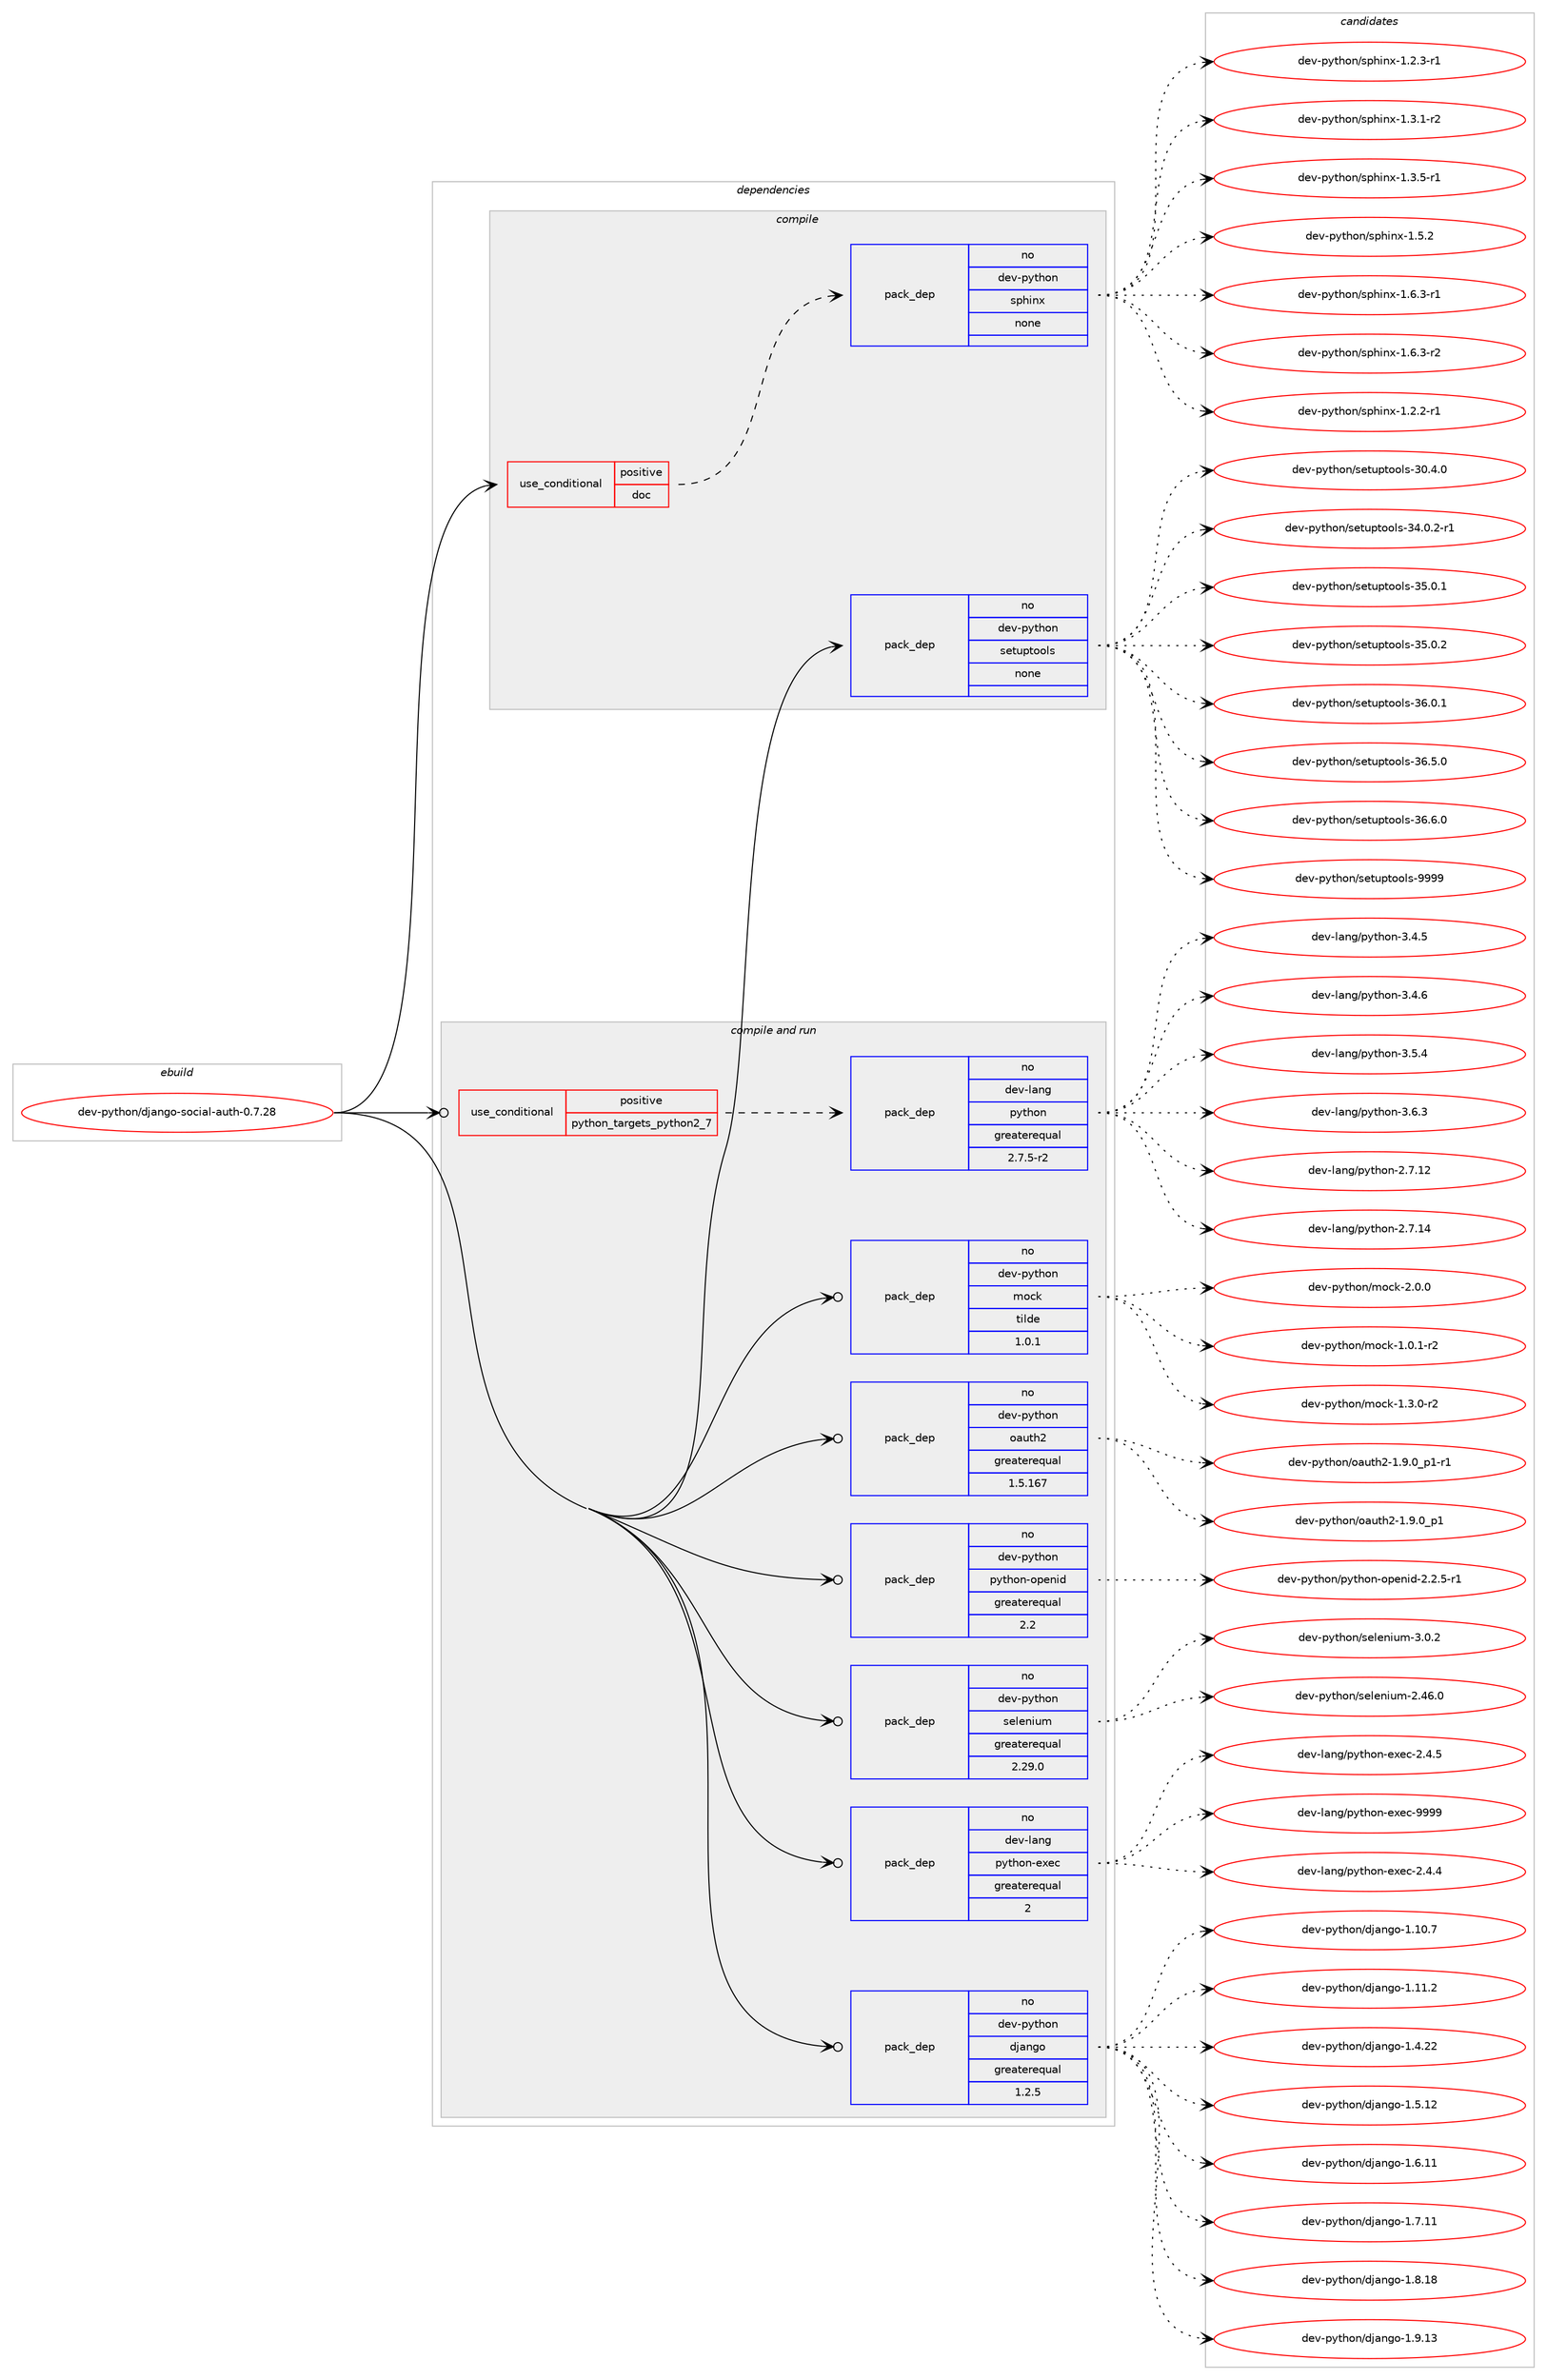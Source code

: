 digraph prolog {

# *************
# Graph options
# *************

newrank=true;
concentrate=true;
compound=true;
graph [rankdir=LR,fontname=Helvetica,fontsize=10,ranksep=1.5];#, ranksep=2.5, nodesep=0.2];
edge  [arrowhead=vee];
node  [fontname=Helvetica,fontsize=10];

# **********
# The ebuild
# **********

subgraph cluster_leftcol {
color=gray;
rank=same;
label=<<i>ebuild</i>>;
id [label="dev-python/django-social-auth-0.7.28", color=red, width=4, href="../dev-python/django-social-auth-0.7.28.svg"];
}

# ****************
# The dependencies
# ****************

subgraph cluster_midcol {
color=gray;
label=<<i>dependencies</i>>;
subgraph cluster_compile {
fillcolor="#eeeeee";
style=filled;
label=<<i>compile</i>>;
subgraph cond31895 {
dependency154436 [label=<<TABLE BORDER="0" CELLBORDER="1" CELLSPACING="0" CELLPADDING="4"><TR><TD ROWSPAN="3" CELLPADDING="10">use_conditional</TD></TR><TR><TD>positive</TD></TR><TR><TD>doc</TD></TR></TABLE>>, shape=none, color=red];
subgraph pack118709 {
dependency154437 [label=<<TABLE BORDER="0" CELLBORDER="1" CELLSPACING="0" CELLPADDING="4" WIDTH="220"><TR><TD ROWSPAN="6" CELLPADDING="30">pack_dep</TD></TR><TR><TD WIDTH="110">no</TD></TR><TR><TD>dev-python</TD></TR><TR><TD>sphinx</TD></TR><TR><TD>none</TD></TR><TR><TD></TD></TR></TABLE>>, shape=none, color=blue];
}
dependency154436:e -> dependency154437:w [weight=20,style="dashed",arrowhead="vee"];
}
id:e -> dependency154436:w [weight=20,style="solid",arrowhead="vee"];
subgraph pack118710 {
dependency154438 [label=<<TABLE BORDER="0" CELLBORDER="1" CELLSPACING="0" CELLPADDING="4" WIDTH="220"><TR><TD ROWSPAN="6" CELLPADDING="30">pack_dep</TD></TR><TR><TD WIDTH="110">no</TD></TR><TR><TD>dev-python</TD></TR><TR><TD>setuptools</TD></TR><TR><TD>none</TD></TR><TR><TD></TD></TR></TABLE>>, shape=none, color=blue];
}
id:e -> dependency154438:w [weight=20,style="solid",arrowhead="vee"];
}
subgraph cluster_compileandrun {
fillcolor="#eeeeee";
style=filled;
label=<<i>compile and run</i>>;
subgraph cond31896 {
dependency154439 [label=<<TABLE BORDER="0" CELLBORDER="1" CELLSPACING="0" CELLPADDING="4"><TR><TD ROWSPAN="3" CELLPADDING="10">use_conditional</TD></TR><TR><TD>positive</TD></TR><TR><TD>python_targets_python2_7</TD></TR></TABLE>>, shape=none, color=red];
subgraph pack118711 {
dependency154440 [label=<<TABLE BORDER="0" CELLBORDER="1" CELLSPACING="0" CELLPADDING="4" WIDTH="220"><TR><TD ROWSPAN="6" CELLPADDING="30">pack_dep</TD></TR><TR><TD WIDTH="110">no</TD></TR><TR><TD>dev-lang</TD></TR><TR><TD>python</TD></TR><TR><TD>greaterequal</TD></TR><TR><TD>2.7.5-r2</TD></TR></TABLE>>, shape=none, color=blue];
}
dependency154439:e -> dependency154440:w [weight=20,style="dashed",arrowhead="vee"];
}
id:e -> dependency154439:w [weight=20,style="solid",arrowhead="odotvee"];
subgraph pack118712 {
dependency154441 [label=<<TABLE BORDER="0" CELLBORDER="1" CELLSPACING="0" CELLPADDING="4" WIDTH="220"><TR><TD ROWSPAN="6" CELLPADDING="30">pack_dep</TD></TR><TR><TD WIDTH="110">no</TD></TR><TR><TD>dev-lang</TD></TR><TR><TD>python-exec</TD></TR><TR><TD>greaterequal</TD></TR><TR><TD>2</TD></TR></TABLE>>, shape=none, color=blue];
}
id:e -> dependency154441:w [weight=20,style="solid",arrowhead="odotvee"];
subgraph pack118713 {
dependency154442 [label=<<TABLE BORDER="0" CELLBORDER="1" CELLSPACING="0" CELLPADDING="4" WIDTH="220"><TR><TD ROWSPAN="6" CELLPADDING="30">pack_dep</TD></TR><TR><TD WIDTH="110">no</TD></TR><TR><TD>dev-python</TD></TR><TR><TD>django</TD></TR><TR><TD>greaterequal</TD></TR><TR><TD>1.2.5</TD></TR></TABLE>>, shape=none, color=blue];
}
id:e -> dependency154442:w [weight=20,style="solid",arrowhead="odotvee"];
subgraph pack118714 {
dependency154443 [label=<<TABLE BORDER="0" CELLBORDER="1" CELLSPACING="0" CELLPADDING="4" WIDTH="220"><TR><TD ROWSPAN="6" CELLPADDING="30">pack_dep</TD></TR><TR><TD WIDTH="110">no</TD></TR><TR><TD>dev-python</TD></TR><TR><TD>mock</TD></TR><TR><TD>tilde</TD></TR><TR><TD>1.0.1</TD></TR></TABLE>>, shape=none, color=blue];
}
id:e -> dependency154443:w [weight=20,style="solid",arrowhead="odotvee"];
subgraph pack118715 {
dependency154444 [label=<<TABLE BORDER="0" CELLBORDER="1" CELLSPACING="0" CELLPADDING="4" WIDTH="220"><TR><TD ROWSPAN="6" CELLPADDING="30">pack_dep</TD></TR><TR><TD WIDTH="110">no</TD></TR><TR><TD>dev-python</TD></TR><TR><TD>oauth2</TD></TR><TR><TD>greaterequal</TD></TR><TR><TD>1.5.167</TD></TR></TABLE>>, shape=none, color=blue];
}
id:e -> dependency154444:w [weight=20,style="solid",arrowhead="odotvee"];
subgraph pack118716 {
dependency154445 [label=<<TABLE BORDER="0" CELLBORDER="1" CELLSPACING="0" CELLPADDING="4" WIDTH="220"><TR><TD ROWSPAN="6" CELLPADDING="30">pack_dep</TD></TR><TR><TD WIDTH="110">no</TD></TR><TR><TD>dev-python</TD></TR><TR><TD>python-openid</TD></TR><TR><TD>greaterequal</TD></TR><TR><TD>2.2</TD></TR></TABLE>>, shape=none, color=blue];
}
id:e -> dependency154445:w [weight=20,style="solid",arrowhead="odotvee"];
subgraph pack118717 {
dependency154446 [label=<<TABLE BORDER="0" CELLBORDER="1" CELLSPACING="0" CELLPADDING="4" WIDTH="220"><TR><TD ROWSPAN="6" CELLPADDING="30">pack_dep</TD></TR><TR><TD WIDTH="110">no</TD></TR><TR><TD>dev-python</TD></TR><TR><TD>selenium</TD></TR><TR><TD>greaterequal</TD></TR><TR><TD>2.29.0</TD></TR></TABLE>>, shape=none, color=blue];
}
id:e -> dependency154446:w [weight=20,style="solid",arrowhead="odotvee"];
}
subgraph cluster_run {
fillcolor="#eeeeee";
style=filled;
label=<<i>run</i>>;
}
}

# **************
# The candidates
# **************

subgraph cluster_choices {
rank=same;
color=gray;
label=<<i>candidates</i>>;

subgraph choice118709 {
color=black;
nodesep=1;
choice10010111845112121116104111110471151121041051101204549465046504511449 [label="dev-python/sphinx-1.2.2-r1", color=red, width=4,href="../dev-python/sphinx-1.2.2-r1.svg"];
choice10010111845112121116104111110471151121041051101204549465046514511449 [label="dev-python/sphinx-1.2.3-r1", color=red, width=4,href="../dev-python/sphinx-1.2.3-r1.svg"];
choice10010111845112121116104111110471151121041051101204549465146494511450 [label="dev-python/sphinx-1.3.1-r2", color=red, width=4,href="../dev-python/sphinx-1.3.1-r2.svg"];
choice10010111845112121116104111110471151121041051101204549465146534511449 [label="dev-python/sphinx-1.3.5-r1", color=red, width=4,href="../dev-python/sphinx-1.3.5-r1.svg"];
choice1001011184511212111610411111047115112104105110120454946534650 [label="dev-python/sphinx-1.5.2", color=red, width=4,href="../dev-python/sphinx-1.5.2.svg"];
choice10010111845112121116104111110471151121041051101204549465446514511449 [label="dev-python/sphinx-1.6.3-r1", color=red, width=4,href="../dev-python/sphinx-1.6.3-r1.svg"];
choice10010111845112121116104111110471151121041051101204549465446514511450 [label="dev-python/sphinx-1.6.3-r2", color=red, width=4,href="../dev-python/sphinx-1.6.3-r2.svg"];
dependency154437:e -> choice10010111845112121116104111110471151121041051101204549465046504511449:w [style=dotted,weight="100"];
dependency154437:e -> choice10010111845112121116104111110471151121041051101204549465046514511449:w [style=dotted,weight="100"];
dependency154437:e -> choice10010111845112121116104111110471151121041051101204549465146494511450:w [style=dotted,weight="100"];
dependency154437:e -> choice10010111845112121116104111110471151121041051101204549465146534511449:w [style=dotted,weight="100"];
dependency154437:e -> choice1001011184511212111610411111047115112104105110120454946534650:w [style=dotted,weight="100"];
dependency154437:e -> choice10010111845112121116104111110471151121041051101204549465446514511449:w [style=dotted,weight="100"];
dependency154437:e -> choice10010111845112121116104111110471151121041051101204549465446514511450:w [style=dotted,weight="100"];
}
subgraph choice118710 {
color=black;
nodesep=1;
choice100101118451121211161041111104711510111611711211611111110811545514846524648 [label="dev-python/setuptools-30.4.0", color=red, width=4,href="../dev-python/setuptools-30.4.0.svg"];
choice1001011184511212111610411111047115101116117112116111111108115455152464846504511449 [label="dev-python/setuptools-34.0.2-r1", color=red, width=4,href="../dev-python/setuptools-34.0.2-r1.svg"];
choice100101118451121211161041111104711510111611711211611111110811545515346484649 [label="dev-python/setuptools-35.0.1", color=red, width=4,href="../dev-python/setuptools-35.0.1.svg"];
choice100101118451121211161041111104711510111611711211611111110811545515346484650 [label="dev-python/setuptools-35.0.2", color=red, width=4,href="../dev-python/setuptools-35.0.2.svg"];
choice100101118451121211161041111104711510111611711211611111110811545515446484649 [label="dev-python/setuptools-36.0.1", color=red, width=4,href="../dev-python/setuptools-36.0.1.svg"];
choice100101118451121211161041111104711510111611711211611111110811545515446534648 [label="dev-python/setuptools-36.5.0", color=red, width=4,href="../dev-python/setuptools-36.5.0.svg"];
choice100101118451121211161041111104711510111611711211611111110811545515446544648 [label="dev-python/setuptools-36.6.0", color=red, width=4,href="../dev-python/setuptools-36.6.0.svg"];
choice10010111845112121116104111110471151011161171121161111111081154557575757 [label="dev-python/setuptools-9999", color=red, width=4,href="../dev-python/setuptools-9999.svg"];
dependency154438:e -> choice100101118451121211161041111104711510111611711211611111110811545514846524648:w [style=dotted,weight="100"];
dependency154438:e -> choice1001011184511212111610411111047115101116117112116111111108115455152464846504511449:w [style=dotted,weight="100"];
dependency154438:e -> choice100101118451121211161041111104711510111611711211611111110811545515346484649:w [style=dotted,weight="100"];
dependency154438:e -> choice100101118451121211161041111104711510111611711211611111110811545515346484650:w [style=dotted,weight="100"];
dependency154438:e -> choice100101118451121211161041111104711510111611711211611111110811545515446484649:w [style=dotted,weight="100"];
dependency154438:e -> choice100101118451121211161041111104711510111611711211611111110811545515446534648:w [style=dotted,weight="100"];
dependency154438:e -> choice100101118451121211161041111104711510111611711211611111110811545515446544648:w [style=dotted,weight="100"];
dependency154438:e -> choice10010111845112121116104111110471151011161171121161111111081154557575757:w [style=dotted,weight="100"];
}
subgraph choice118711 {
color=black;
nodesep=1;
choice10010111845108971101034711212111610411111045504655464950 [label="dev-lang/python-2.7.12", color=red, width=4,href="../dev-lang/python-2.7.12.svg"];
choice10010111845108971101034711212111610411111045504655464952 [label="dev-lang/python-2.7.14", color=red, width=4,href="../dev-lang/python-2.7.14.svg"];
choice100101118451089711010347112121116104111110455146524653 [label="dev-lang/python-3.4.5", color=red, width=4,href="../dev-lang/python-3.4.5.svg"];
choice100101118451089711010347112121116104111110455146524654 [label="dev-lang/python-3.4.6", color=red, width=4,href="../dev-lang/python-3.4.6.svg"];
choice100101118451089711010347112121116104111110455146534652 [label="dev-lang/python-3.5.4", color=red, width=4,href="../dev-lang/python-3.5.4.svg"];
choice100101118451089711010347112121116104111110455146544651 [label="dev-lang/python-3.6.3", color=red, width=4,href="../dev-lang/python-3.6.3.svg"];
dependency154440:e -> choice10010111845108971101034711212111610411111045504655464950:w [style=dotted,weight="100"];
dependency154440:e -> choice10010111845108971101034711212111610411111045504655464952:w [style=dotted,weight="100"];
dependency154440:e -> choice100101118451089711010347112121116104111110455146524653:w [style=dotted,weight="100"];
dependency154440:e -> choice100101118451089711010347112121116104111110455146524654:w [style=dotted,weight="100"];
dependency154440:e -> choice100101118451089711010347112121116104111110455146534652:w [style=dotted,weight="100"];
dependency154440:e -> choice100101118451089711010347112121116104111110455146544651:w [style=dotted,weight="100"];
}
subgraph choice118712 {
color=black;
nodesep=1;
choice1001011184510897110103471121211161041111104510112010199455046524652 [label="dev-lang/python-exec-2.4.4", color=red, width=4,href="../dev-lang/python-exec-2.4.4.svg"];
choice1001011184510897110103471121211161041111104510112010199455046524653 [label="dev-lang/python-exec-2.4.5", color=red, width=4,href="../dev-lang/python-exec-2.4.5.svg"];
choice10010111845108971101034711212111610411111045101120101994557575757 [label="dev-lang/python-exec-9999", color=red, width=4,href="../dev-lang/python-exec-9999.svg"];
dependency154441:e -> choice1001011184510897110103471121211161041111104510112010199455046524652:w [style=dotted,weight="100"];
dependency154441:e -> choice1001011184510897110103471121211161041111104510112010199455046524653:w [style=dotted,weight="100"];
dependency154441:e -> choice10010111845108971101034711212111610411111045101120101994557575757:w [style=dotted,weight="100"];
}
subgraph choice118713 {
color=black;
nodesep=1;
choice10010111845112121116104111110471001069711010311145494649484655 [label="dev-python/django-1.10.7", color=red, width=4,href="../dev-python/django-1.10.7.svg"];
choice10010111845112121116104111110471001069711010311145494649494650 [label="dev-python/django-1.11.2", color=red, width=4,href="../dev-python/django-1.11.2.svg"];
choice10010111845112121116104111110471001069711010311145494652465050 [label="dev-python/django-1.4.22", color=red, width=4,href="../dev-python/django-1.4.22.svg"];
choice10010111845112121116104111110471001069711010311145494653464950 [label="dev-python/django-1.5.12", color=red, width=4,href="../dev-python/django-1.5.12.svg"];
choice10010111845112121116104111110471001069711010311145494654464949 [label="dev-python/django-1.6.11", color=red, width=4,href="../dev-python/django-1.6.11.svg"];
choice10010111845112121116104111110471001069711010311145494655464949 [label="dev-python/django-1.7.11", color=red, width=4,href="../dev-python/django-1.7.11.svg"];
choice10010111845112121116104111110471001069711010311145494656464956 [label="dev-python/django-1.8.18", color=red, width=4,href="../dev-python/django-1.8.18.svg"];
choice10010111845112121116104111110471001069711010311145494657464951 [label="dev-python/django-1.9.13", color=red, width=4,href="../dev-python/django-1.9.13.svg"];
dependency154442:e -> choice10010111845112121116104111110471001069711010311145494649484655:w [style=dotted,weight="100"];
dependency154442:e -> choice10010111845112121116104111110471001069711010311145494649494650:w [style=dotted,weight="100"];
dependency154442:e -> choice10010111845112121116104111110471001069711010311145494652465050:w [style=dotted,weight="100"];
dependency154442:e -> choice10010111845112121116104111110471001069711010311145494653464950:w [style=dotted,weight="100"];
dependency154442:e -> choice10010111845112121116104111110471001069711010311145494654464949:w [style=dotted,weight="100"];
dependency154442:e -> choice10010111845112121116104111110471001069711010311145494655464949:w [style=dotted,weight="100"];
dependency154442:e -> choice10010111845112121116104111110471001069711010311145494656464956:w [style=dotted,weight="100"];
dependency154442:e -> choice10010111845112121116104111110471001069711010311145494657464951:w [style=dotted,weight="100"];
}
subgraph choice118714 {
color=black;
nodesep=1;
choice1001011184511212111610411111047109111991074549464846494511450 [label="dev-python/mock-1.0.1-r2", color=red, width=4,href="../dev-python/mock-1.0.1-r2.svg"];
choice1001011184511212111610411111047109111991074549465146484511450 [label="dev-python/mock-1.3.0-r2", color=red, width=4,href="../dev-python/mock-1.3.0-r2.svg"];
choice100101118451121211161041111104710911199107455046484648 [label="dev-python/mock-2.0.0", color=red, width=4,href="../dev-python/mock-2.0.0.svg"];
dependency154443:e -> choice1001011184511212111610411111047109111991074549464846494511450:w [style=dotted,weight="100"];
dependency154443:e -> choice1001011184511212111610411111047109111991074549465146484511450:w [style=dotted,weight="100"];
dependency154443:e -> choice100101118451121211161041111104710911199107455046484648:w [style=dotted,weight="100"];
}
subgraph choice118715 {
color=black;
nodesep=1;
choice100101118451121211161041111104711197117116104504549465746489511249 [label="dev-python/oauth2-1.9.0_p1", color=red, width=4,href="../dev-python/oauth2-1.9.0_p1.svg"];
choice1001011184511212111610411111047111971171161045045494657464895112494511449 [label="dev-python/oauth2-1.9.0_p1-r1", color=red, width=4,href="../dev-python/oauth2-1.9.0_p1-r1.svg"];
dependency154444:e -> choice100101118451121211161041111104711197117116104504549465746489511249:w [style=dotted,weight="100"];
dependency154444:e -> choice1001011184511212111610411111047111971171161045045494657464895112494511449:w [style=dotted,weight="100"];
}
subgraph choice118716 {
color=black;
nodesep=1;
choice1001011184511212111610411111047112121116104111110451111121011101051004550465046534511449 [label="dev-python/python-openid-2.2.5-r1", color=red, width=4,href="../dev-python/python-openid-2.2.5-r1.svg"];
dependency154445:e -> choice1001011184511212111610411111047112121116104111110451111121011101051004550465046534511449:w [style=dotted,weight="100"];
}
subgraph choice118717 {
color=black;
nodesep=1;
choice100101118451121211161041111104711510110810111010511710945504652544648 [label="dev-python/selenium-2.46.0", color=red, width=4,href="../dev-python/selenium-2.46.0.svg"];
choice1001011184511212111610411111047115101108101110105117109455146484650 [label="dev-python/selenium-3.0.2", color=red, width=4,href="../dev-python/selenium-3.0.2.svg"];
dependency154446:e -> choice100101118451121211161041111104711510110810111010511710945504652544648:w [style=dotted,weight="100"];
dependency154446:e -> choice1001011184511212111610411111047115101108101110105117109455146484650:w [style=dotted,weight="100"];
}
}

}
